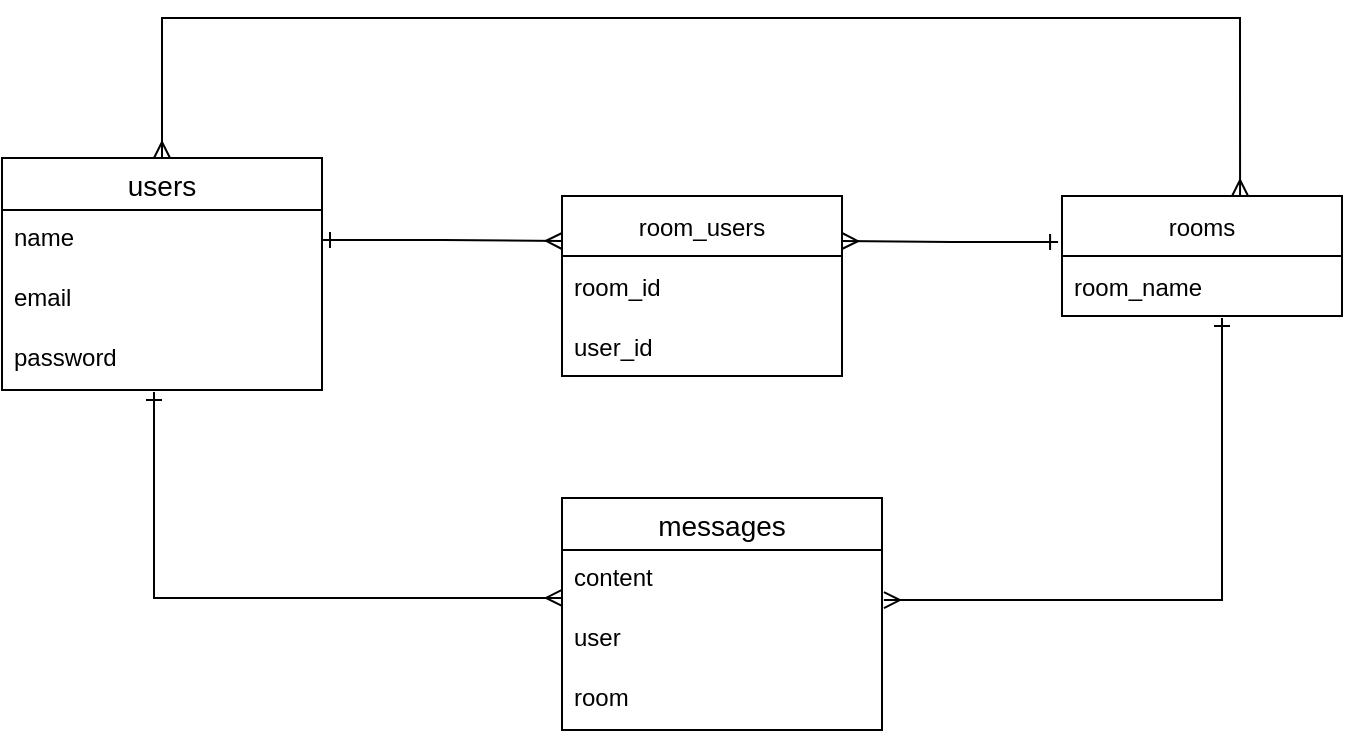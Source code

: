<mxfile>
    <diagram id="D1RfhfuErbAkDeUCC02O" name="ページ1">
        <mxGraphModel dx="618" dy="564" grid="1" gridSize="10" guides="1" tooltips="1" connect="1" arrows="1" fold="1" page="1" pageScale="1" pageWidth="827" pageHeight="1169" math="0" shadow="0">
            <root>
                <mxCell id="0"/>
                <mxCell id="1" parent="0"/>
                <mxCell id="t1EjHWMfIczQqRZ2Hp9h-9" style="edgeStyle=orthogonalEdgeStyle;rounded=0;orthogonalLoop=1;jettySize=auto;html=1;exitX=1;exitY=0.5;exitDx=0;exitDy=0;entryX=0;entryY=0.25;entryDx=0;entryDy=0;startArrow=ERone;startFill=0;endArrow=ERmany;endFill=0;" parent="1" source="8b_XyWZDArkbvuvbBW86-2" target="t1EjHWMfIczQqRZ2Hp9h-5" edge="1">
                    <mxGeometry relative="1" as="geometry"/>
                </mxCell>
                <mxCell id="t1EjHWMfIczQqRZ2Hp9h-19" style="edgeStyle=orthogonalEdgeStyle;rounded=0;orthogonalLoop=1;jettySize=auto;html=1;exitX=0.5;exitY=0;exitDx=0;exitDy=0;startArrow=ERmany;startFill=0;endArrow=ERmany;endFill=0;entryX=0.636;entryY=0;entryDx=0;entryDy=0;entryPerimeter=0;" parent="1" source="8b_XyWZDArkbvuvbBW86-1" target="t1EjHWMfIczQqRZ2Hp9h-1" edge="1">
                    <mxGeometry relative="1" as="geometry">
                        <mxPoint x="690" y="170" as="targetPoint"/>
                        <Array as="points">
                            <mxPoint x="150" y="140"/>
                            <mxPoint x="689" y="140"/>
                        </Array>
                    </mxGeometry>
                </mxCell>
                <mxCell id="8b_XyWZDArkbvuvbBW86-1" value="users" style="swimlane;fontStyle=0;childLayout=stackLayout;horizontal=1;startSize=26;horizontalStack=0;resizeParent=1;resizeParentMax=0;resizeLast=0;collapsible=1;marginBottom=0;align=center;fontSize=14;" parent="1" vertex="1">
                    <mxGeometry x="70" y="210" width="160" height="116" as="geometry"/>
                </mxCell>
                <mxCell id="8b_XyWZDArkbvuvbBW86-2" value="name " style="text;strokeColor=none;fillColor=none;spacingLeft=4;spacingRight=4;overflow=hidden;rotatable=0;points=[[0,0.5],[1,0.5]];portConstraint=eastwest;fontSize=12;" parent="8b_XyWZDArkbvuvbBW86-1" vertex="1">
                    <mxGeometry y="26" width="160" height="30" as="geometry"/>
                </mxCell>
                <mxCell id="8b_XyWZDArkbvuvbBW86-3" value="email" style="text;strokeColor=none;fillColor=none;spacingLeft=4;spacingRight=4;overflow=hidden;rotatable=0;points=[[0,0.5],[1,0.5]];portConstraint=eastwest;fontSize=12;" parent="8b_XyWZDArkbvuvbBW86-1" vertex="1">
                    <mxGeometry y="56" width="160" height="30" as="geometry"/>
                </mxCell>
                <mxCell id="8b_XyWZDArkbvuvbBW86-4" value="password" style="text;strokeColor=none;fillColor=none;spacingLeft=4;spacingRight=4;overflow=hidden;rotatable=0;points=[[0,0.5],[1,0.5]];portConstraint=eastwest;fontSize=12;" parent="8b_XyWZDArkbvuvbBW86-1" vertex="1">
                    <mxGeometry y="86" width="160" height="30" as="geometry"/>
                </mxCell>
                <mxCell id="t1EjHWMfIczQqRZ2Hp9h-10" style="edgeStyle=orthogonalEdgeStyle;rounded=0;orthogonalLoop=1;jettySize=auto;html=1;exitX=-0.014;exitY=0.383;exitDx=0;exitDy=0;entryX=1;entryY=0.25;entryDx=0;entryDy=0;startArrow=ERone;startFill=0;endArrow=ERmany;endFill=0;exitPerimeter=0;" parent="1" source="t1EjHWMfIczQqRZ2Hp9h-1" target="t1EjHWMfIczQqRZ2Hp9h-5" edge="1">
                    <mxGeometry relative="1" as="geometry"/>
                </mxCell>
                <mxCell id="t1EjHWMfIczQqRZ2Hp9h-1" value="rooms" style="swimlane;fontStyle=0;childLayout=stackLayout;horizontal=1;startSize=30;horizontalStack=0;resizeParent=1;resizeParentMax=0;resizeLast=0;collapsible=1;marginBottom=0;" parent="1" vertex="1">
                    <mxGeometry x="600" y="229" width="140" height="60" as="geometry"/>
                </mxCell>
                <mxCell id="t1EjHWMfIczQqRZ2Hp9h-2" value="room_name" style="text;strokeColor=none;fillColor=none;align=left;verticalAlign=middle;spacingLeft=4;spacingRight=4;overflow=hidden;points=[[0,0.5],[1,0.5]];portConstraint=eastwest;rotatable=0;" parent="t1EjHWMfIczQqRZ2Hp9h-1" vertex="1">
                    <mxGeometry y="30" width="140" height="30" as="geometry"/>
                </mxCell>
                <mxCell id="t1EjHWMfIczQqRZ2Hp9h-5" value="room_users" style="swimlane;fontStyle=0;childLayout=stackLayout;horizontal=1;startSize=30;horizontalStack=0;resizeParent=1;resizeParentMax=0;resizeLast=0;collapsible=1;marginBottom=0;" parent="1" vertex="1">
                    <mxGeometry x="350" y="229" width="140" height="90" as="geometry"/>
                </mxCell>
                <mxCell id="t1EjHWMfIczQqRZ2Hp9h-6" value="room_id" style="text;strokeColor=none;fillColor=none;align=left;verticalAlign=middle;spacingLeft=4;spacingRight=4;overflow=hidden;points=[[0,0.5],[1,0.5]];portConstraint=eastwest;rotatable=0;" parent="t1EjHWMfIczQqRZ2Hp9h-5" vertex="1">
                    <mxGeometry y="30" width="140" height="30" as="geometry"/>
                </mxCell>
                <mxCell id="t1EjHWMfIczQqRZ2Hp9h-7" value="user_id" style="text;strokeColor=none;fillColor=none;align=left;verticalAlign=middle;spacingLeft=4;spacingRight=4;overflow=hidden;points=[[0,0.5],[1,0.5]];portConstraint=eastwest;rotatable=0;" parent="t1EjHWMfIczQqRZ2Hp9h-5" vertex="1">
                    <mxGeometry y="60" width="140" height="30" as="geometry"/>
                </mxCell>
                <mxCell id="t1EjHWMfIczQqRZ2Hp9h-13" value="messages" style="swimlane;fontStyle=0;childLayout=stackLayout;horizontal=1;startSize=26;horizontalStack=0;resizeParent=1;resizeParentMax=0;resizeLast=0;collapsible=1;marginBottom=0;align=center;fontSize=14;" parent="1" vertex="1">
                    <mxGeometry x="350" y="380" width="160" height="116" as="geometry"/>
                </mxCell>
                <mxCell id="t1EjHWMfIczQqRZ2Hp9h-14" value="content" style="text;strokeColor=none;fillColor=none;spacingLeft=4;spacingRight=4;overflow=hidden;rotatable=0;points=[[0,0.5],[1,0.5]];portConstraint=eastwest;fontSize=12;" parent="t1EjHWMfIczQqRZ2Hp9h-13" vertex="1">
                    <mxGeometry y="26" width="160" height="30" as="geometry"/>
                </mxCell>
                <mxCell id="t1EjHWMfIczQqRZ2Hp9h-15" value="user" style="text;strokeColor=none;fillColor=none;spacingLeft=4;spacingRight=4;overflow=hidden;rotatable=0;points=[[0,0.5],[1,0.5]];portConstraint=eastwest;fontSize=12;" parent="t1EjHWMfIczQqRZ2Hp9h-13" vertex="1">
                    <mxGeometry y="56" width="160" height="30" as="geometry"/>
                </mxCell>
                <mxCell id="t1EjHWMfIczQqRZ2Hp9h-16" value="room" style="text;strokeColor=none;fillColor=none;spacingLeft=4;spacingRight=4;overflow=hidden;rotatable=0;points=[[0,0.5],[1,0.5]];portConstraint=eastwest;fontSize=12;" parent="t1EjHWMfIczQqRZ2Hp9h-13" vertex="1">
                    <mxGeometry y="86" width="160" height="30" as="geometry"/>
                </mxCell>
                <mxCell id="t1EjHWMfIczQqRZ2Hp9h-17" style="edgeStyle=orthogonalEdgeStyle;rounded=0;orthogonalLoop=1;jettySize=auto;html=1;entryX=0;entryY=0.233;entryDx=0;entryDy=0;entryPerimeter=0;startArrow=ERone;startFill=0;endArrow=ERmany;endFill=0;" parent="1" edge="1">
                    <mxGeometry relative="1" as="geometry">
                        <mxPoint x="146" y="327" as="sourcePoint"/>
                        <mxPoint x="350" y="429.99" as="targetPoint"/>
                        <Array as="points">
                            <mxPoint x="146" y="430"/>
                        </Array>
                    </mxGeometry>
                </mxCell>
                <mxCell id="t1EjHWMfIczQqRZ2Hp9h-18" style="edgeStyle=orthogonalEdgeStyle;rounded=0;orthogonalLoop=1;jettySize=auto;html=1;entryX=1.006;entryY=0.167;entryDx=0;entryDy=0;entryPerimeter=0;startArrow=ERone;startFill=0;endArrow=ERmany;endFill=0;" parent="1" edge="1">
                    <mxGeometry relative="1" as="geometry">
                        <mxPoint x="680" y="290" as="sourcePoint"/>
                        <mxPoint x="510.96" y="431.01" as="targetPoint"/>
                        <Array as="points">
                            <mxPoint x="680" y="431"/>
                        </Array>
                    </mxGeometry>
                </mxCell>
            </root>
        </mxGraphModel>
    </diagram>
    <diagram id="Suq2ISV9_u4Hwx2wuV1Q" name="ページ2">
        <mxGraphModel dx="727" dy="664" grid="1" gridSize="10" guides="1" tooltips="1" connect="1" arrows="1" fold="1" page="1" pageScale="1" pageWidth="827" pageHeight="1169" math="0" shadow="0">
            <root>
                <mxCell id="ckgaRns4fvwNXRJZrMV3-0"/>
                <mxCell id="ckgaRns4fvwNXRJZrMV3-1" parent="ckgaRns4fvwNXRJZrMV3-0"/>
                <mxCell id="ckgaRns4fvwNXRJZrMV3-16" style="edgeStyle=none;html=1;exitX=1;exitY=0.25;exitDx=0;exitDy=0;entryX=0.169;entryY=1.119;entryDx=0;entryDy=0;entryPerimeter=0;" edge="1" parent="ckgaRns4fvwNXRJZrMV3-1" source="ckgaRns4fvwNXRJZrMV3-2" target="ckgaRns4fvwNXRJZrMV3-4">
                    <mxGeometry relative="1" as="geometry"/>
                </mxCell>
                <mxCell id="ckgaRns4fvwNXRJZrMV3-17" style="edgeStyle=none;html=1;exitX=0.5;exitY=0;exitDx=0;exitDy=0;entryX=0.5;entryY=1;entryDx=0;entryDy=0;" edge="1" parent="ckgaRns4fvwNXRJZrMV3-1" source="ckgaRns4fvwNXRJZrMV3-2" target="ckgaRns4fvwNXRJZrMV3-3">
                    <mxGeometry relative="1" as="geometry"/>
                </mxCell>
                <mxCell id="ckgaRns4fvwNXRJZrMV3-2" value="トップページ" style="rounded=0;whiteSpace=wrap;html=1;" vertex="1" parent="ckgaRns4fvwNXRJZrMV3-1">
                    <mxGeometry x="300" y="240" width="120" height="40" as="geometry"/>
                </mxCell>
                <mxCell id="ckgaRns4fvwNXRJZrMV3-13" style="edgeStyle=none;html=1;exitX=0;exitY=0.75;exitDx=0;exitDy=0;entryX=1;entryY=0.75;entryDx=0;entryDy=0;" edge="1" parent="ckgaRns4fvwNXRJZrMV3-1" source="ckgaRns4fvwNXRJZrMV3-3" target="ckgaRns4fvwNXRJZrMV3-7">
                    <mxGeometry relative="1" as="geometry"/>
                </mxCell>
                <mxCell id="ckgaRns4fvwNXRJZrMV3-14" style="edgeStyle=none;html=1;exitX=1;exitY=0.5;exitDx=0;exitDy=0;entryX=0;entryY=0.5;entryDx=0;entryDy=0;" edge="1" parent="ckgaRns4fvwNXRJZrMV3-1" source="ckgaRns4fvwNXRJZrMV3-3" target="ckgaRns4fvwNXRJZrMV3-4">
                    <mxGeometry relative="1" as="geometry"/>
                </mxCell>
                <mxCell id="ckgaRns4fvwNXRJZrMV3-18" style="edgeStyle=none;html=1;exitX=0.75;exitY=1;exitDx=0;exitDy=0;entryX=0.819;entryY=-0.1;entryDx=0;entryDy=0;entryPerimeter=0;" edge="1" parent="ckgaRns4fvwNXRJZrMV3-1" source="ckgaRns4fvwNXRJZrMV3-3" target="ckgaRns4fvwNXRJZrMV3-2">
                    <mxGeometry relative="1" as="geometry"/>
                </mxCell>
                <mxCell id="ckgaRns4fvwNXRJZrMV3-3" value="チャットルーム/メッセージ送信フォーム" style="rounded=0;whiteSpace=wrap;html=1;" vertex="1" parent="ckgaRns4fvwNXRJZrMV3-1">
                    <mxGeometry x="285" y="130" width="150" height="40" as="geometry"/>
                </mxCell>
                <mxCell id="ckgaRns4fvwNXRJZrMV3-15" style="edgeStyle=none;html=1;exitX=0.5;exitY=1;exitDx=0;exitDy=0;entryX=1;entryY=0.75;entryDx=0;entryDy=0;" edge="1" parent="ckgaRns4fvwNXRJZrMV3-1" source="ckgaRns4fvwNXRJZrMV3-4" target="ckgaRns4fvwNXRJZrMV3-2">
                    <mxGeometry relative="1" as="geometry"/>
                </mxCell>
                <mxCell id="ckgaRns4fvwNXRJZrMV3-4" value="チャットルーム作成ページ" style="rounded=0;whiteSpace=wrap;html=1;" vertex="1" parent="ckgaRns4fvwNXRJZrMV3-1">
                    <mxGeometry x="500" y="130" width="160" height="40" as="geometry"/>
                </mxCell>
                <mxCell id="ckgaRns4fvwNXRJZrMV3-12" style="edgeStyle=none;html=1;exitX=1;exitY=0.25;exitDx=0;exitDy=0;entryX=0;entryY=0.25;entryDx=0;entryDy=0;" edge="1" parent="ckgaRns4fvwNXRJZrMV3-1" source="ckgaRns4fvwNXRJZrMV3-7" target="ckgaRns4fvwNXRJZrMV3-3">
                    <mxGeometry relative="1" as="geometry"/>
                </mxCell>
                <mxCell id="ckgaRns4fvwNXRJZrMV3-7" value="ユーザー編集ページ" style="rounded=0;whiteSpace=wrap;html=1;" vertex="1" parent="ckgaRns4fvwNXRJZrMV3-1">
                    <mxGeometry x="80" y="130" width="120" height="40" as="geometry"/>
                </mxCell>
                <mxCell id="ckgaRns4fvwNXRJZrMV3-8" value="サインイン/ログインページ" style="rounded=0;whiteSpace=wrap;html=1;" vertex="1" parent="ckgaRns4fvwNXRJZrMV3-1">
                    <mxGeometry x="80" y="301" width="160" height="40" as="geometry"/>
                </mxCell>
                <mxCell id="ckgaRns4fvwNXRJZrMV3-9" value="" style="endArrow=classic;html=1;exitX=1;exitY=0.5;exitDx=0;exitDy=0;entryX=0.5;entryY=1;entryDx=0;entryDy=0;" edge="1" parent="ckgaRns4fvwNXRJZrMV3-1" source="ckgaRns4fvwNXRJZrMV3-8" target="ckgaRns4fvwNXRJZrMV3-2">
                    <mxGeometry width="50" height="50" relative="1" as="geometry">
                        <mxPoint x="150" y="380" as="sourcePoint"/>
                        <mxPoint x="390" y="380" as="targetPoint"/>
                        <Array as="points">
                            <mxPoint x="360" y="320"/>
                            <mxPoint x="360" y="300"/>
                        </Array>
                    </mxGeometry>
                </mxCell>
                <mxCell id="ckgaRns4fvwNXRJZrMV3-10" value="" style="endArrow=classic;html=1;exitX=1;exitY=0.75;exitDx=0;exitDy=0;entryX=0;entryY=0;entryDx=0;entryDy=0;" edge="1" parent="ckgaRns4fvwNXRJZrMV3-1" target="ckgaRns4fvwNXRJZrMV3-2">
                    <mxGeometry width="50" height="50" relative="1" as="geometry">
                        <mxPoint x="200.0" y="172" as="sourcePoint"/>
                        <mxPoint x="312" y="249.24" as="targetPoint"/>
                    </mxGeometry>
                </mxCell>
                <mxCell id="ckgaRns4fvwNXRJZrMV3-11" value="" style="endArrow=classic;html=1;exitX=0;exitY=0.5;exitDx=0;exitDy=0;entryX=0.75;entryY=1;entryDx=0;entryDy=0;" edge="1" parent="ckgaRns4fvwNXRJZrMV3-1" source="ckgaRns4fvwNXRJZrMV3-2" target="ckgaRns4fvwNXRJZrMV3-7">
                    <mxGeometry width="50" height="50" relative="1" as="geometry">
                        <mxPoint x="188.0" y="170" as="sourcePoint"/>
                        <mxPoint x="130" y="200" as="targetPoint"/>
                    </mxGeometry>
                </mxCell>
            </root>
        </mxGraphModel>
    </diagram>
</mxfile>